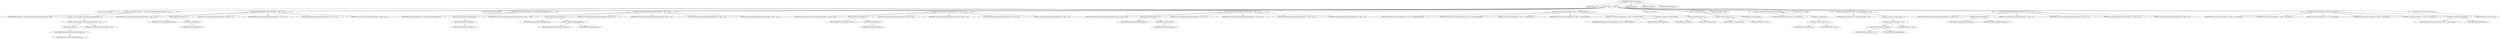 digraph "getLocalFileDataData" {  
"169" [label = <(METHOD,getLocalFileDataData)<SUB>136</SUB>> ]
"10" [label = <(PARAM,this)<SUB>136</SUB>> ]
"170" [label = <(BLOCK,&lt;empty&gt;,&lt;empty&gt;)<SUB>136</SUB>> ]
"171" [label = <(LOCAL,byte[] data: byte[])> ]
"172" [label = <(&lt;operator&gt;.assignment,byte[] data = new byte[getLocalFileDataLength().getValue() - 4])<SUB>138</SUB>> ]
"173" [label = <(IDENTIFIER,data,byte[] data = new byte[getLocalFileDataLength().getValue() - 4])<SUB>138</SUB>> ]
"174" [label = <(&lt;operator&gt;.alloc,new byte[getLocalFileDataLength().getValue() - 4])> ]
"175" [label = <(&lt;operator&gt;.subtraction,getLocalFileDataLength().getValue() - 4)<SUB>138</SUB>> ]
"176" [label = <(getValue,getValue())<SUB>138</SUB>> ]
"177" [label = <(getLocalFileDataLength,this.getLocalFileDataLength())<SUB>138</SUB>> ]
"9" [label = <(IDENTIFIER,this,this.getLocalFileDataLength())<SUB>138</SUB>> ]
"178" [label = <(LITERAL,4,getLocalFileDataLength().getValue() - 4)<SUB>138</SUB>> ]
"179" [label = <(arraycopy,arraycopy(ZipShort.getBytes(getMode()), 0, data, 0, 2))<SUB>139</SUB>> ]
"180" [label = <(IDENTIFIER,System,arraycopy(ZipShort.getBytes(getMode()), 0, data, 0, 2))<SUB>139</SUB>> ]
"181" [label = <(getBytes,getBytes(getMode()))<SUB>139</SUB>> ]
"182" [label = <(IDENTIFIER,ZipShort,getBytes(getMode()))<SUB>139</SUB>> ]
"183" [label = <(getMode,this.getMode())<SUB>139</SUB>> ]
"11" [label = <(IDENTIFIER,this,this.getMode())<SUB>139</SUB>> ]
"184" [label = <(LITERAL,0,arraycopy(ZipShort.getBytes(getMode()), 0, data, 0, 2))<SUB>139</SUB>> ]
"185" [label = <(IDENTIFIER,data,arraycopy(ZipShort.getBytes(getMode()), 0, data, 0, 2))<SUB>139</SUB>> ]
"186" [label = <(LITERAL,0,arraycopy(ZipShort.getBytes(getMode()), 0, data, 0, 2))<SUB>139</SUB>> ]
"187" [label = <(LITERAL,2,arraycopy(ZipShort.getBytes(getMode()), 0, data, 0, 2))<SUB>139</SUB>> ]
"188" [label = <(LOCAL,byte[] linkArray: byte[])> ]
"189" [label = <(&lt;operator&gt;.assignment,byte[] linkArray = this.getLinkedFile().getBytes())<SUB>141</SUB>> ]
"190" [label = <(IDENTIFIER,linkArray,byte[] linkArray = this.getLinkedFile().getBytes())<SUB>141</SUB>> ]
"191" [label = <(getBytes,this.getLinkedFile().getBytes())<SUB>141</SUB>> ]
"192" [label = <(getLinkedFile,this.getLinkedFile())<SUB>141</SUB>> ]
"12" [label = <(IDENTIFIER,this,this.getLinkedFile())<SUB>141</SUB>> ]
"193" [label = <(arraycopy,arraycopy(ZipLong.getBytes(linkArray.length), 0, data, 2, 4))<SUB>142</SUB>> ]
"194" [label = <(IDENTIFIER,System,arraycopy(ZipLong.getBytes(linkArray.length), 0, data, 2, 4))<SUB>142</SUB>> ]
"195" [label = <(getBytes,getBytes(linkArray.length))<SUB>142</SUB>> ]
"196" [label = <(IDENTIFIER,ZipLong,getBytes(linkArray.length))<SUB>142</SUB>> ]
"197" [label = <(&lt;operator&gt;.fieldAccess,linkArray.length)<SUB>142</SUB>> ]
"198" [label = <(IDENTIFIER,linkArray,getBytes(linkArray.length))<SUB>142</SUB>> ]
"199" [label = <(FIELD_IDENTIFIER,length,length)<SUB>142</SUB>> ]
"200" [label = <(LITERAL,0,arraycopy(ZipLong.getBytes(linkArray.length), 0, data, 2, 4))<SUB>143</SUB>> ]
"201" [label = <(IDENTIFIER,data,arraycopy(ZipLong.getBytes(linkArray.length), 0, data, 2, 4))<SUB>143</SUB>> ]
"202" [label = <(LITERAL,2,arraycopy(ZipLong.getBytes(linkArray.length), 0, data, 2, 4))<SUB>143</SUB>> ]
"203" [label = <(LITERAL,4,arraycopy(ZipLong.getBytes(linkArray.length), 0, data, 2, 4))<SUB>143</SUB>> ]
"204" [label = <(arraycopy,arraycopy(ZipShort.getBytes(getUserId()), 0, data, 6, 2))<SUB>145</SUB>> ]
"205" [label = <(IDENTIFIER,System,arraycopy(ZipShort.getBytes(getUserId()), 0, data, 6, 2))<SUB>145</SUB>> ]
"206" [label = <(getBytes,getBytes(getUserId()))<SUB>145</SUB>> ]
"207" [label = <(IDENTIFIER,ZipShort,getBytes(getUserId()))<SUB>145</SUB>> ]
"208" [label = <(getUserId,this.getUserId())<SUB>145</SUB>> ]
"13" [label = <(IDENTIFIER,this,this.getUserId())<SUB>145</SUB>> ]
"209" [label = <(LITERAL,0,arraycopy(ZipShort.getBytes(getUserId()), 0, data, 6, 2))<SUB>146</SUB>> ]
"210" [label = <(IDENTIFIER,data,arraycopy(ZipShort.getBytes(getUserId()), 0, data, 6, 2))<SUB>146</SUB>> ]
"211" [label = <(LITERAL,6,arraycopy(ZipShort.getBytes(getUserId()), 0, data, 6, 2))<SUB>146</SUB>> ]
"212" [label = <(LITERAL,2,arraycopy(ZipShort.getBytes(getUserId()), 0, data, 6, 2))<SUB>146</SUB>> ]
"213" [label = <(arraycopy,arraycopy(ZipShort.getBytes(getGroupId()), 0, data, 8, 2))<SUB>147</SUB>> ]
"214" [label = <(IDENTIFIER,System,arraycopy(ZipShort.getBytes(getGroupId()), 0, data, 8, 2))<SUB>147</SUB>> ]
"215" [label = <(getBytes,getBytes(getGroupId()))<SUB>147</SUB>> ]
"216" [label = <(IDENTIFIER,ZipShort,getBytes(getGroupId()))<SUB>147</SUB>> ]
"217" [label = <(getGroupId,this.getGroupId())<SUB>147</SUB>> ]
"14" [label = <(IDENTIFIER,this,this.getGroupId())<SUB>147</SUB>> ]
"218" [label = <(LITERAL,0,arraycopy(ZipShort.getBytes(getGroupId()), 0, data, 8, 2))<SUB>148</SUB>> ]
"219" [label = <(IDENTIFIER,data,arraycopy(ZipShort.getBytes(getGroupId()), 0, data, 8, 2))<SUB>148</SUB>> ]
"220" [label = <(LITERAL,8,arraycopy(ZipShort.getBytes(getGroupId()), 0, data, 8, 2))<SUB>148</SUB>> ]
"221" [label = <(LITERAL,2,arraycopy(ZipShort.getBytes(getGroupId()), 0, data, 8, 2))<SUB>148</SUB>> ]
"222" [label = <(arraycopy,System.arraycopy(linkArray, 0, data, 10, linkArray.length))<SUB>150</SUB>> ]
"223" [label = <(IDENTIFIER,System,System.arraycopy(linkArray, 0, data, 10, linkArray.length))<SUB>150</SUB>> ]
"224" [label = <(IDENTIFIER,linkArray,System.arraycopy(linkArray, 0, data, 10, linkArray.length))<SUB>150</SUB>> ]
"225" [label = <(LITERAL,0,System.arraycopy(linkArray, 0, data, 10, linkArray.length))<SUB>150</SUB>> ]
"226" [label = <(IDENTIFIER,data,System.arraycopy(linkArray, 0, data, 10, linkArray.length))<SUB>150</SUB>> ]
"227" [label = <(LITERAL,10,System.arraycopy(linkArray, 0, data, 10, linkArray.length))<SUB>150</SUB>> ]
"228" [label = <(&lt;operator&gt;.fieldAccess,linkArray.length)<SUB>150</SUB>> ]
"229" [label = <(IDENTIFIER,linkArray,System.arraycopy(linkArray, 0, data, 10, linkArray.length))<SUB>150</SUB>> ]
"230" [label = <(FIELD_IDENTIFIER,length,length)<SUB>150</SUB>> ]
"231" [label = <(reset,crc.reset())<SUB>152</SUB>> ]
"232" [label = <(&lt;operator&gt;.fieldAccess,this.crc)<SUB>152</SUB>> ]
"233" [label = <(IDENTIFIER,this,crc.reset())<SUB>152</SUB>> ]
"234" [label = <(FIELD_IDENTIFIER,crc,crc)<SUB>152</SUB>> ]
"235" [label = <(update,crc.update(data))<SUB>153</SUB>> ]
"236" [label = <(&lt;operator&gt;.fieldAccess,this.crc)<SUB>153</SUB>> ]
"237" [label = <(IDENTIFIER,this,crc.update(data))<SUB>153</SUB>> ]
"238" [label = <(FIELD_IDENTIFIER,crc,crc)<SUB>153</SUB>> ]
"239" [label = <(IDENTIFIER,data,crc.update(data))<SUB>153</SUB>> ]
"240" [label = <(LOCAL,long checksum: long)> ]
"241" [label = <(&lt;operator&gt;.assignment,long checksum = crc.getValue())<SUB>154</SUB>> ]
"242" [label = <(IDENTIFIER,checksum,long checksum = crc.getValue())<SUB>154</SUB>> ]
"243" [label = <(getValue,crc.getValue())<SUB>154</SUB>> ]
"244" [label = <(&lt;operator&gt;.fieldAccess,this.crc)<SUB>154</SUB>> ]
"245" [label = <(IDENTIFIER,this,crc.getValue())<SUB>154</SUB>> ]
"246" [label = <(FIELD_IDENTIFIER,crc,crc)<SUB>154</SUB>> ]
"247" [label = <(LOCAL,byte[] result: byte[])> ]
"248" [label = <(&lt;operator&gt;.assignment,byte[] result = new byte[data.length + 4])<SUB>156</SUB>> ]
"249" [label = <(IDENTIFIER,result,byte[] result = new byte[data.length + 4])<SUB>156</SUB>> ]
"250" [label = <(&lt;operator&gt;.alloc,new byte[data.length + 4])> ]
"251" [label = <(&lt;operator&gt;.addition,data.length + 4)<SUB>156</SUB>> ]
"252" [label = <(&lt;operator&gt;.fieldAccess,data.length)<SUB>156</SUB>> ]
"253" [label = <(IDENTIFIER,data,data.length + 4)<SUB>156</SUB>> ]
"254" [label = <(FIELD_IDENTIFIER,length,length)<SUB>156</SUB>> ]
"255" [label = <(LITERAL,4,data.length + 4)<SUB>156</SUB>> ]
"256" [label = <(arraycopy,arraycopy(ZipLong.getBytes(checksum), 0, result, 0, 4))<SUB>157</SUB>> ]
"257" [label = <(IDENTIFIER,System,arraycopy(ZipLong.getBytes(checksum), 0, result, 0, 4))<SUB>157</SUB>> ]
"258" [label = <(getBytes,getBytes(checksum))<SUB>157</SUB>> ]
"259" [label = <(IDENTIFIER,ZipLong,getBytes(checksum))<SUB>157</SUB>> ]
"260" [label = <(IDENTIFIER,checksum,getBytes(checksum))<SUB>157</SUB>> ]
"261" [label = <(LITERAL,0,arraycopy(ZipLong.getBytes(checksum), 0, result, 0, 4))<SUB>157</SUB>> ]
"262" [label = <(IDENTIFIER,result,arraycopy(ZipLong.getBytes(checksum), 0, result, 0, 4))<SUB>157</SUB>> ]
"263" [label = <(LITERAL,0,arraycopy(ZipLong.getBytes(checksum), 0, result, 0, 4))<SUB>157</SUB>> ]
"264" [label = <(LITERAL,4,arraycopy(ZipLong.getBytes(checksum), 0, result, 0, 4))<SUB>157</SUB>> ]
"265" [label = <(arraycopy,System.arraycopy(data, 0, result, 4, data.length))<SUB>158</SUB>> ]
"266" [label = <(IDENTIFIER,System,System.arraycopy(data, 0, result, 4, data.length))<SUB>158</SUB>> ]
"267" [label = <(IDENTIFIER,data,System.arraycopy(data, 0, result, 4, data.length))<SUB>158</SUB>> ]
"268" [label = <(LITERAL,0,System.arraycopy(data, 0, result, 4, data.length))<SUB>158</SUB>> ]
"269" [label = <(IDENTIFIER,result,System.arraycopy(data, 0, result, 4, data.length))<SUB>158</SUB>> ]
"270" [label = <(LITERAL,4,System.arraycopy(data, 0, result, 4, data.length))<SUB>158</SUB>> ]
"271" [label = <(&lt;operator&gt;.fieldAccess,data.length)<SUB>158</SUB>> ]
"272" [label = <(IDENTIFIER,data,System.arraycopy(data, 0, result, 4, data.length))<SUB>158</SUB>> ]
"273" [label = <(FIELD_IDENTIFIER,length,length)<SUB>158</SUB>> ]
"274" [label = <(RETURN,return result;,return result;)<SUB>159</SUB>> ]
"275" [label = <(IDENTIFIER,result,return result;)<SUB>159</SUB>> ]
"276" [label = <(MODIFIER,PUBLIC)> ]
"277" [label = <(MODIFIER,VIRTUAL)> ]
"278" [label = <(METHOD_RETURN,byte[])<SUB>136</SUB>> ]
  "169" -> "10" 
  "169" -> "170" 
  "169" -> "276" 
  "169" -> "277" 
  "169" -> "278" 
  "170" -> "171" 
  "170" -> "172" 
  "170" -> "179" 
  "170" -> "188" 
  "170" -> "189" 
  "170" -> "193" 
  "170" -> "204" 
  "170" -> "213" 
  "170" -> "222" 
  "170" -> "231" 
  "170" -> "235" 
  "170" -> "240" 
  "170" -> "241" 
  "170" -> "247" 
  "170" -> "248" 
  "170" -> "256" 
  "170" -> "265" 
  "170" -> "274" 
  "172" -> "173" 
  "172" -> "174" 
  "174" -> "175" 
  "175" -> "176" 
  "175" -> "178" 
  "176" -> "177" 
  "177" -> "9" 
  "179" -> "180" 
  "179" -> "181" 
  "179" -> "184" 
  "179" -> "185" 
  "179" -> "186" 
  "179" -> "187" 
  "181" -> "182" 
  "181" -> "183" 
  "183" -> "11" 
  "189" -> "190" 
  "189" -> "191" 
  "191" -> "192" 
  "192" -> "12" 
  "193" -> "194" 
  "193" -> "195" 
  "193" -> "200" 
  "193" -> "201" 
  "193" -> "202" 
  "193" -> "203" 
  "195" -> "196" 
  "195" -> "197" 
  "197" -> "198" 
  "197" -> "199" 
  "204" -> "205" 
  "204" -> "206" 
  "204" -> "209" 
  "204" -> "210" 
  "204" -> "211" 
  "204" -> "212" 
  "206" -> "207" 
  "206" -> "208" 
  "208" -> "13" 
  "213" -> "214" 
  "213" -> "215" 
  "213" -> "218" 
  "213" -> "219" 
  "213" -> "220" 
  "213" -> "221" 
  "215" -> "216" 
  "215" -> "217" 
  "217" -> "14" 
  "222" -> "223" 
  "222" -> "224" 
  "222" -> "225" 
  "222" -> "226" 
  "222" -> "227" 
  "222" -> "228" 
  "228" -> "229" 
  "228" -> "230" 
  "231" -> "232" 
  "232" -> "233" 
  "232" -> "234" 
  "235" -> "236" 
  "235" -> "239" 
  "236" -> "237" 
  "236" -> "238" 
  "241" -> "242" 
  "241" -> "243" 
  "243" -> "244" 
  "244" -> "245" 
  "244" -> "246" 
  "248" -> "249" 
  "248" -> "250" 
  "250" -> "251" 
  "251" -> "252" 
  "251" -> "255" 
  "252" -> "253" 
  "252" -> "254" 
  "256" -> "257" 
  "256" -> "258" 
  "256" -> "261" 
  "256" -> "262" 
  "256" -> "263" 
  "256" -> "264" 
  "258" -> "259" 
  "258" -> "260" 
  "265" -> "266" 
  "265" -> "267" 
  "265" -> "268" 
  "265" -> "269" 
  "265" -> "270" 
  "265" -> "271" 
  "271" -> "272" 
  "271" -> "273" 
  "274" -> "275" 
}
